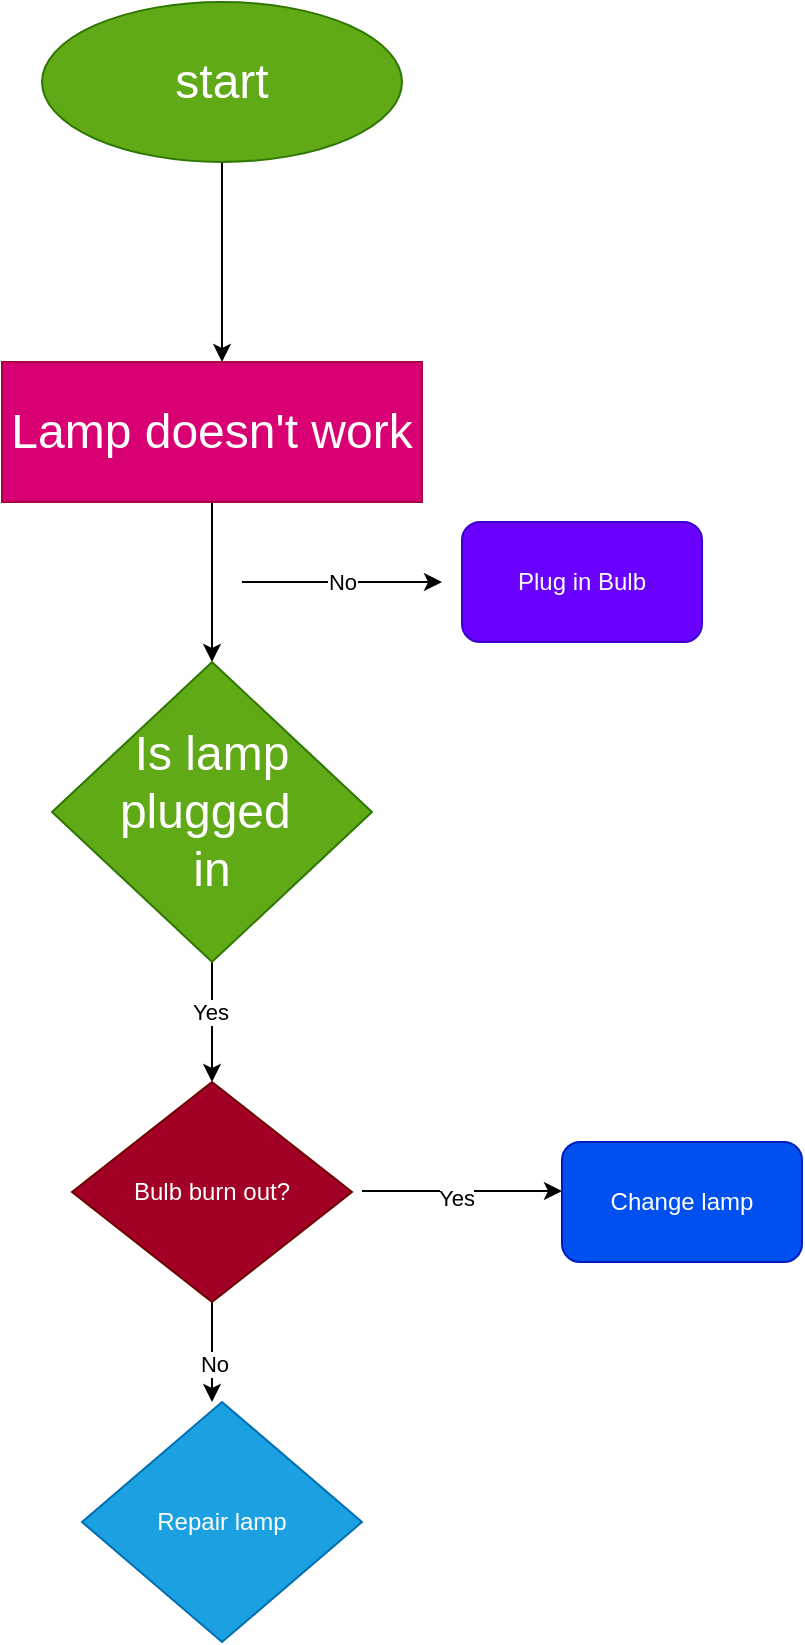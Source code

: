 <mxfile version="27.0.6">
  <diagram name="Page-1" id="2fARwPE2Kpe-aVpqFrNt">
    <mxGraphModel dx="1106" dy="605" grid="1" gridSize="10" guides="1" tooltips="1" connect="1" arrows="1" fold="1" page="1" pageScale="1" pageWidth="850" pageHeight="1100" math="0" shadow="0">
      <root>
        <mxCell id="0" />
        <mxCell id="1" parent="0" />
        <mxCell id="8OMv-l1ZQOukxinOxgEK-2" style="edgeStyle=orthogonalEdgeStyle;rounded=0;orthogonalLoop=1;jettySize=auto;html=1;" parent="1" source="8OMv-l1ZQOukxinOxgEK-1" edge="1">
          <mxGeometry relative="1" as="geometry">
            <mxPoint x="360" y="200" as="targetPoint" />
          </mxGeometry>
        </mxCell>
        <mxCell id="8OMv-l1ZQOukxinOxgEK-1" value="&lt;font style=&quot;font-size: 24px;&quot;&gt;start&lt;/font&gt;" style="ellipse;whiteSpace=wrap;html=1;fillColor=#60a917;fontColor=#ffffff;strokeColor=#2D7600;" parent="1" vertex="1">
          <mxGeometry x="270" y="20" width="180" height="80" as="geometry" />
        </mxCell>
        <mxCell id="8OMv-l1ZQOukxinOxgEK-8" style="edgeStyle=orthogonalEdgeStyle;rounded=0;orthogonalLoop=1;jettySize=auto;html=1;" parent="1" source="8OMv-l1ZQOukxinOxgEK-6" edge="1">
          <mxGeometry relative="1" as="geometry">
            <mxPoint x="355" y="350" as="targetPoint" />
            <Array as="points">
              <mxPoint x="355" y="340" />
              <mxPoint x="355" y="340" />
            </Array>
          </mxGeometry>
        </mxCell>
        <mxCell id="8OMv-l1ZQOukxinOxgEK-6" value="&lt;font style=&quot;font-size: 24px;&quot;&gt;Lamp doesn&#39;t work&lt;/font&gt;" style="rounded=0;whiteSpace=wrap;html=1;fillColor=#d80073;fontColor=#ffffff;strokeColor=#A50040;" parent="1" vertex="1">
          <mxGeometry x="250" y="200" width="210" height="70" as="geometry" />
        </mxCell>
        <mxCell id="8OMv-l1ZQOukxinOxgEK-16" style="edgeStyle=orthogonalEdgeStyle;rounded=0;orthogonalLoop=1;jettySize=auto;html=1;exitX=0.5;exitY=1;exitDx=0;exitDy=0;" parent="1" source="8OMv-l1ZQOukxinOxgEK-10" edge="1">
          <mxGeometry relative="1" as="geometry">
            <mxPoint x="355" y="560" as="targetPoint" />
          </mxGeometry>
        </mxCell>
        <mxCell id="8OMv-l1ZQOukxinOxgEK-17" value="Yes" style="edgeLabel;html=1;align=center;verticalAlign=middle;resizable=0;points=[];" parent="8OMv-l1ZQOukxinOxgEK-16" vertex="1" connectable="0">
          <mxGeometry x="-0.174" y="-1" relative="1" as="geometry">
            <mxPoint as="offset" />
          </mxGeometry>
        </mxCell>
        <mxCell id="8OMv-l1ZQOukxinOxgEK-10" value="&lt;font style=&quot;font-size: 24px;&quot;&gt;Is lamp plugged&amp;nbsp;&lt;/font&gt;&lt;div&gt;&lt;font style=&quot;font-size: 24px;&quot;&gt;in&lt;/font&gt;&lt;/div&gt;" style="rhombus;whiteSpace=wrap;html=1;fillColor=#60a917;fontColor=#ffffff;strokeColor=#2D7600;" parent="1" vertex="1">
          <mxGeometry x="275" y="350" width="160" height="150" as="geometry" />
        </mxCell>
        <mxCell id="8OMv-l1ZQOukxinOxgEK-12" value="No" style="endArrow=classic;html=1;rounded=0;" parent="1" edge="1">
          <mxGeometry relative="1" as="geometry">
            <mxPoint x="370" y="310" as="sourcePoint" />
            <mxPoint x="470" y="310" as="targetPoint" />
          </mxGeometry>
        </mxCell>
        <mxCell id="8OMv-l1ZQOukxinOxgEK-14" value="Plug in Bulb" style="rounded=1;whiteSpace=wrap;html=1;fillColor=#6a00ff;fontColor=#ffffff;strokeColor=#3700CC;" parent="1" vertex="1">
          <mxGeometry x="480" y="280" width="120" height="60" as="geometry" />
        </mxCell>
        <mxCell id="8OMv-l1ZQOukxinOxgEK-20" style="edgeStyle=orthogonalEdgeStyle;rounded=0;orthogonalLoop=1;jettySize=auto;html=1;" parent="1" source="8OMv-l1ZQOukxinOxgEK-18" edge="1">
          <mxGeometry relative="1" as="geometry">
            <mxPoint x="355" y="720" as="targetPoint" />
          </mxGeometry>
        </mxCell>
        <mxCell id="8OMv-l1ZQOukxinOxgEK-22" value="No" style="edgeLabel;html=1;align=center;verticalAlign=middle;resizable=0;points=[];" parent="8OMv-l1ZQOukxinOxgEK-20" vertex="1" connectable="0">
          <mxGeometry x="0.244" y="5" relative="1" as="geometry">
            <mxPoint x="-5" as="offset" />
          </mxGeometry>
        </mxCell>
        <mxCell id="8OMv-l1ZQOukxinOxgEK-18" value="Bulb burn out?" style="rhombus;whiteSpace=wrap;html=1;fillColor=#a20025;fontColor=#ffffff;strokeColor=#6F0000;" parent="1" vertex="1">
          <mxGeometry x="285" y="560" width="140" height="110" as="geometry" />
        </mxCell>
        <mxCell id="8OMv-l1ZQOukxinOxgEK-23" value="Repair lamp" style="rhombus;whiteSpace=wrap;html=1;fillColor=#1ba1e2;fontColor=#ffffff;strokeColor=#006EAF;" parent="1" vertex="1">
          <mxGeometry x="290" y="720" width="140" height="120" as="geometry" />
        </mxCell>
        <mxCell id="8OMv-l1ZQOukxinOxgEK-24" value="" style="endArrow=classic;html=1;rounded=0;" parent="1" edge="1">
          <mxGeometry relative="1" as="geometry">
            <mxPoint x="430" y="614.5" as="sourcePoint" />
            <mxPoint x="530" y="614.5" as="targetPoint" />
          </mxGeometry>
        </mxCell>
        <mxCell id="8OMv-l1ZQOukxinOxgEK-27" value="Yes" style="edgeLabel;html=1;align=center;verticalAlign=middle;resizable=0;points=[];" parent="8OMv-l1ZQOukxinOxgEK-24" vertex="1" connectable="0">
          <mxGeometry x="-0.06" y="-2" relative="1" as="geometry">
            <mxPoint y="1" as="offset" />
          </mxGeometry>
        </mxCell>
        <mxCell id="8OMv-l1ZQOukxinOxgEK-28" value="Change lamp" style="rounded=1;whiteSpace=wrap;html=1;fillColor=#0050ef;fontColor=#ffffff;strokeColor=#001DBC;" parent="1" vertex="1">
          <mxGeometry x="530" y="590" width="120" height="60" as="geometry" />
        </mxCell>
      </root>
    </mxGraphModel>
  </diagram>
</mxfile>
